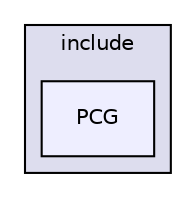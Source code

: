 digraph "/home/travis/build/AliceO2Group/AliceO2/Utilities/PCG/include/PCG" {
  bgcolor=transparent;
  compound=true
  node [ fontsize="10", fontname="Helvetica"];
  edge [ labelfontsize="10", labelfontname="Helvetica"];
  subgraph clusterdir_8598f0ea8de021c1b5c305ac9dcda8b6 {
    graph [ bgcolor="#ddddee", pencolor="black", label="include" fontname="Helvetica", fontsize="10", URL="dir_8598f0ea8de021c1b5c305ac9dcda8b6.html"]
  dir_d6be8d8c76074b05b0f42bc8b54df77d [shape=box, label="PCG", style="filled", fillcolor="#eeeeff", pencolor="black", URL="dir_d6be8d8c76074b05b0f42bc8b54df77d.html"];
  }
}
